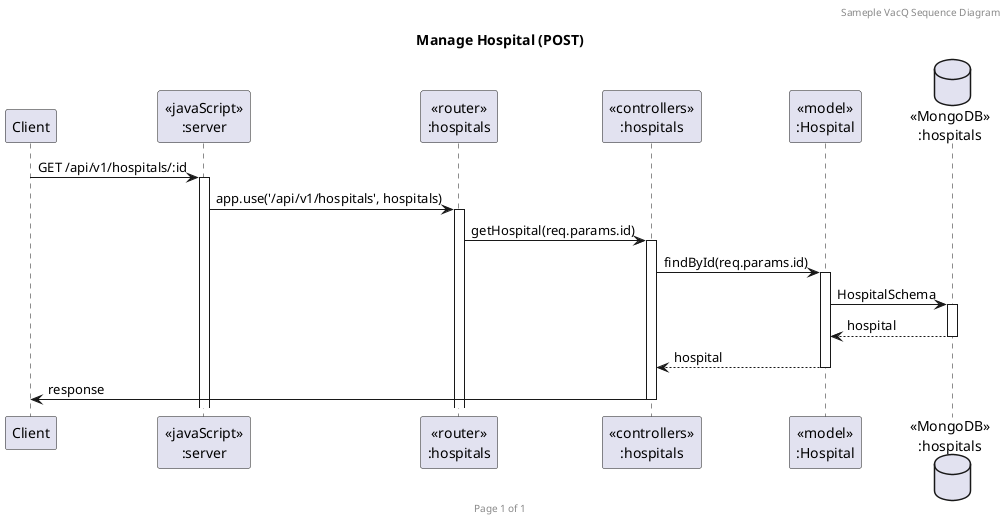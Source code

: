 @startuml Manage Hospital (POST)

header Sameple VacQ Sequence Diagram
footer Page %page% of %lastpage%
title "Manage Hospital (POST)"

participant "Client" as client
participant "<<javaScript>>\n:server" as server
participant "<<router>>\n:hospitals" as routerHospitals
participant "<<controllers>>\n:hospitals" as controllersHospitals
participant "<<model>>\n:Hospital" as modelHospital
database "<<MongoDB>>\n:hospitals" as HospitalsDatabase

client -> server ++ : GET /api/v1/hospitals/:id
server -> routerHospitals ++ : app.use('/api/v1/hospitals', hospitals)
routerHospitals -> controllersHospitals ++ : getHospital(req.params.id)
controllersHospitals -> modelHospital ++ : findById(req.params.id)
modelHospital ->HospitalsDatabase ++: HospitalSchema
HospitalsDatabase --> modelHospital --: hospital
controllersHospitals <-- modelHospital --:hospital
controllersHospitals->client --:response

@enduml
